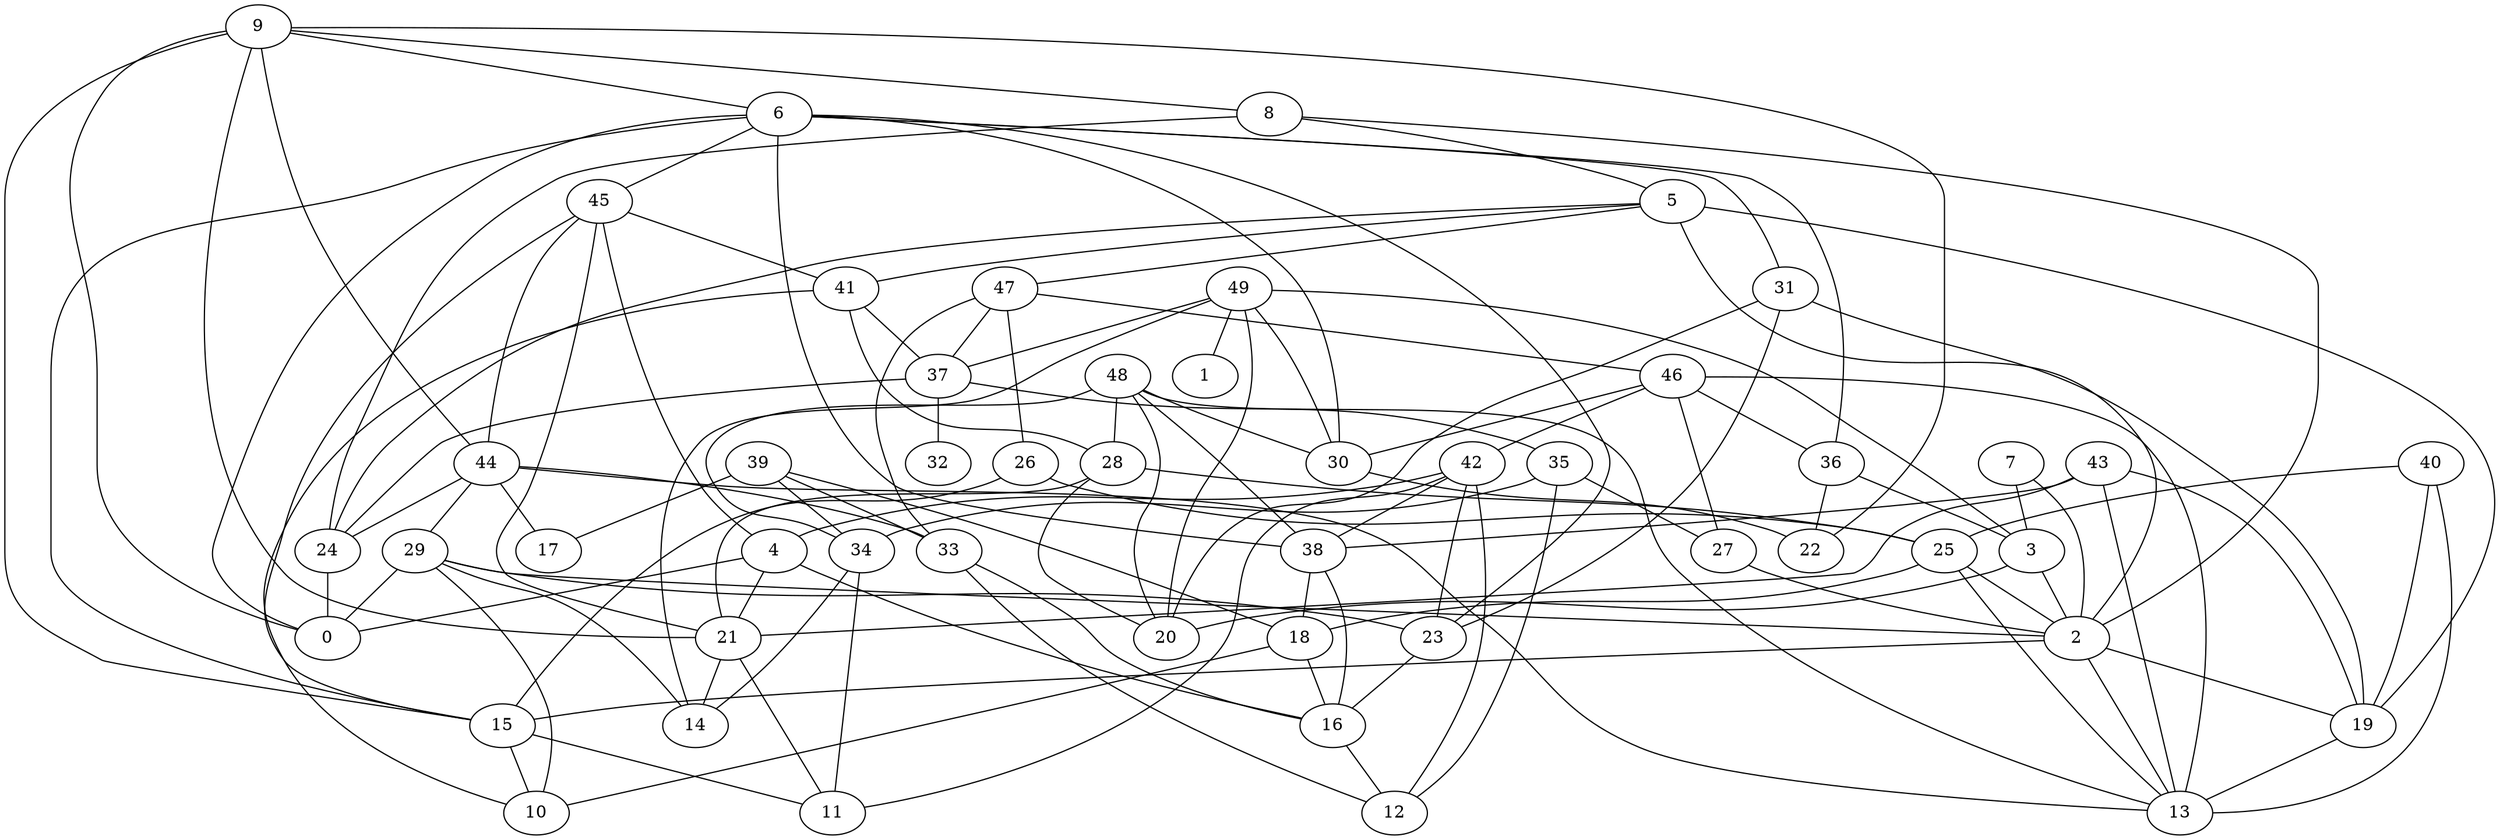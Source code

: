 digraph GG_graph {

subgraph G_graph {
edge [color = black]
"31" -> "20" [dir = none]
"43" -> "38" [dir = none]
"43" -> "19" [dir = none]
"9" -> "15" [dir = none]
"26" -> "15" [dir = none]
"33" -> "12" [dir = none]
"48" -> "20" [dir = none]
"48" -> "13" [dir = none]
"48" -> "30" [dir = none]
"39" -> "34" [dir = none]
"39" -> "17" [dir = none]
"18" -> "10" [dir = none]
"18" -> "16" [dir = none]
"5" -> "2" [dir = none]
"5" -> "41" [dir = none]
"41" -> "28" [dir = none]
"7" -> "3" [dir = none]
"47" -> "37" [dir = none]
"25" -> "18" [dir = none]
"2" -> "19" [dir = none]
"42" -> "11" [dir = none]
"42" -> "12" [dir = none]
"42" -> "4" [dir = none]
"49" -> "14" [dir = none]
"49" -> "3" [dir = none]
"49" -> "1" [dir = none]
"49" -> "37" [dir = none]
"49" -> "30" [dir = none]
"6" -> "0" [dir = none]
"6" -> "23" [dir = none]
"6" -> "30" [dir = none]
"6" -> "45" [dir = none]
"45" -> "15" [dir = none]
"45" -> "4" [dir = none]
"45" -> "44" [dir = none]
"45" -> "41" [dir = none]
"44" -> "24" [dir = none]
"44" -> "17" [dir = none]
"44" -> "29" [dir = none]
"46" -> "27" [dir = none]
"46" -> "36" [dir = none]
"46" -> "42" [dir = none]
"37" -> "32" [dir = none]
"37" -> "35" [dir = none]
"23" -> "16" [dir = none]
"21" -> "11" [dir = none]
"40" -> "13" [dir = none]
"36" -> "22" [dir = none]
"8" -> "2" [dir = none]
"34" -> "11" [dir = none]
"38" -> "18" [dir = none]
"33" -> "16" [dir = none]
"41" -> "10" [dir = none]
"16" -> "12" [dir = none]
"45" -> "21" [dir = none]
"42" -> "38" [dir = none]
"35" -> "34" [dir = none]
"4" -> "0" [dir = none]
"30" -> "22" [dir = none]
"37" -> "24" [dir = none]
"43" -> "21" [dir = none]
"40" -> "19" [dir = none]
"21" -> "14" [dir = none]
"47" -> "26" [dir = none]
"29" -> "23" [dir = none]
"6" -> "31" [dir = none]
"36" -> "3" [dir = none]
"28" -> "20" [dir = none]
"38" -> "16" [dir = none]
"25" -> "2" [dir = none]
"3" -> "2" [dir = none]
"42" -> "23" [dir = none]
"43" -> "13" [dir = none]
"29" -> "10" [dir = none]
"2" -> "15" [dir = none]
"25" -> "13" [dir = none]
"19" -> "13" [dir = none]
"9" -> "22" [dir = none]
"29" -> "2" [dir = none]
"46" -> "13" [dir = none]
"39" -> "18" [dir = none]
"44" -> "33" [dir = none]
"8" -> "24" [dir = none]
"6" -> "15" [dir = none]
"48" -> "34" [dir = none]
"9" -> "21" [dir = none]
"48" -> "28" [dir = none]
"39" -> "33" [dir = none]
"35" -> "12" [dir = none]
"8" -> "5" [dir = none]
"6" -> "38" [dir = none]
"2" -> "13" [dir = none]
"15" -> "11" [dir = none]
"29" -> "0" [dir = none]
"9" -> "6" [dir = none]
"5" -> "47" [dir = none]
"48" -> "38" [dir = none]
"27" -> "2" [dir = none]
"9" -> "44" [dir = none]
"9" -> "8" [dir = none]
"34" -> "14" [dir = none]
"4" -> "16" [dir = none]
"5" -> "24" [dir = none]
"4" -> "21" [dir = none]
"41" -> "37" [dir = none]
"6" -> "36" [dir = none]
"3" -> "20" [dir = none]
"47" -> "46" [dir = none]
"49" -> "20" [dir = none]
"5" -> "19" [dir = none]
"28" -> "25" [dir = none]
"44" -> "13" [dir = none]
"24" -> "0" [dir = none]
"31" -> "19" [dir = none]
"29" -> "14" [dir = none]
"46" -> "30" [dir = none]
"47" -> "33" [dir = none]
"26" -> "25" [dir = none]
"31" -> "23" [dir = none]
"9" -> "0" [dir = none]
"28" -> "21" [dir = none]
"7" -> "2" [dir = none]
"40" -> "25" [dir = none]
"35" -> "27" [dir = none]
"15" -> "10" [dir = none]
}

}

